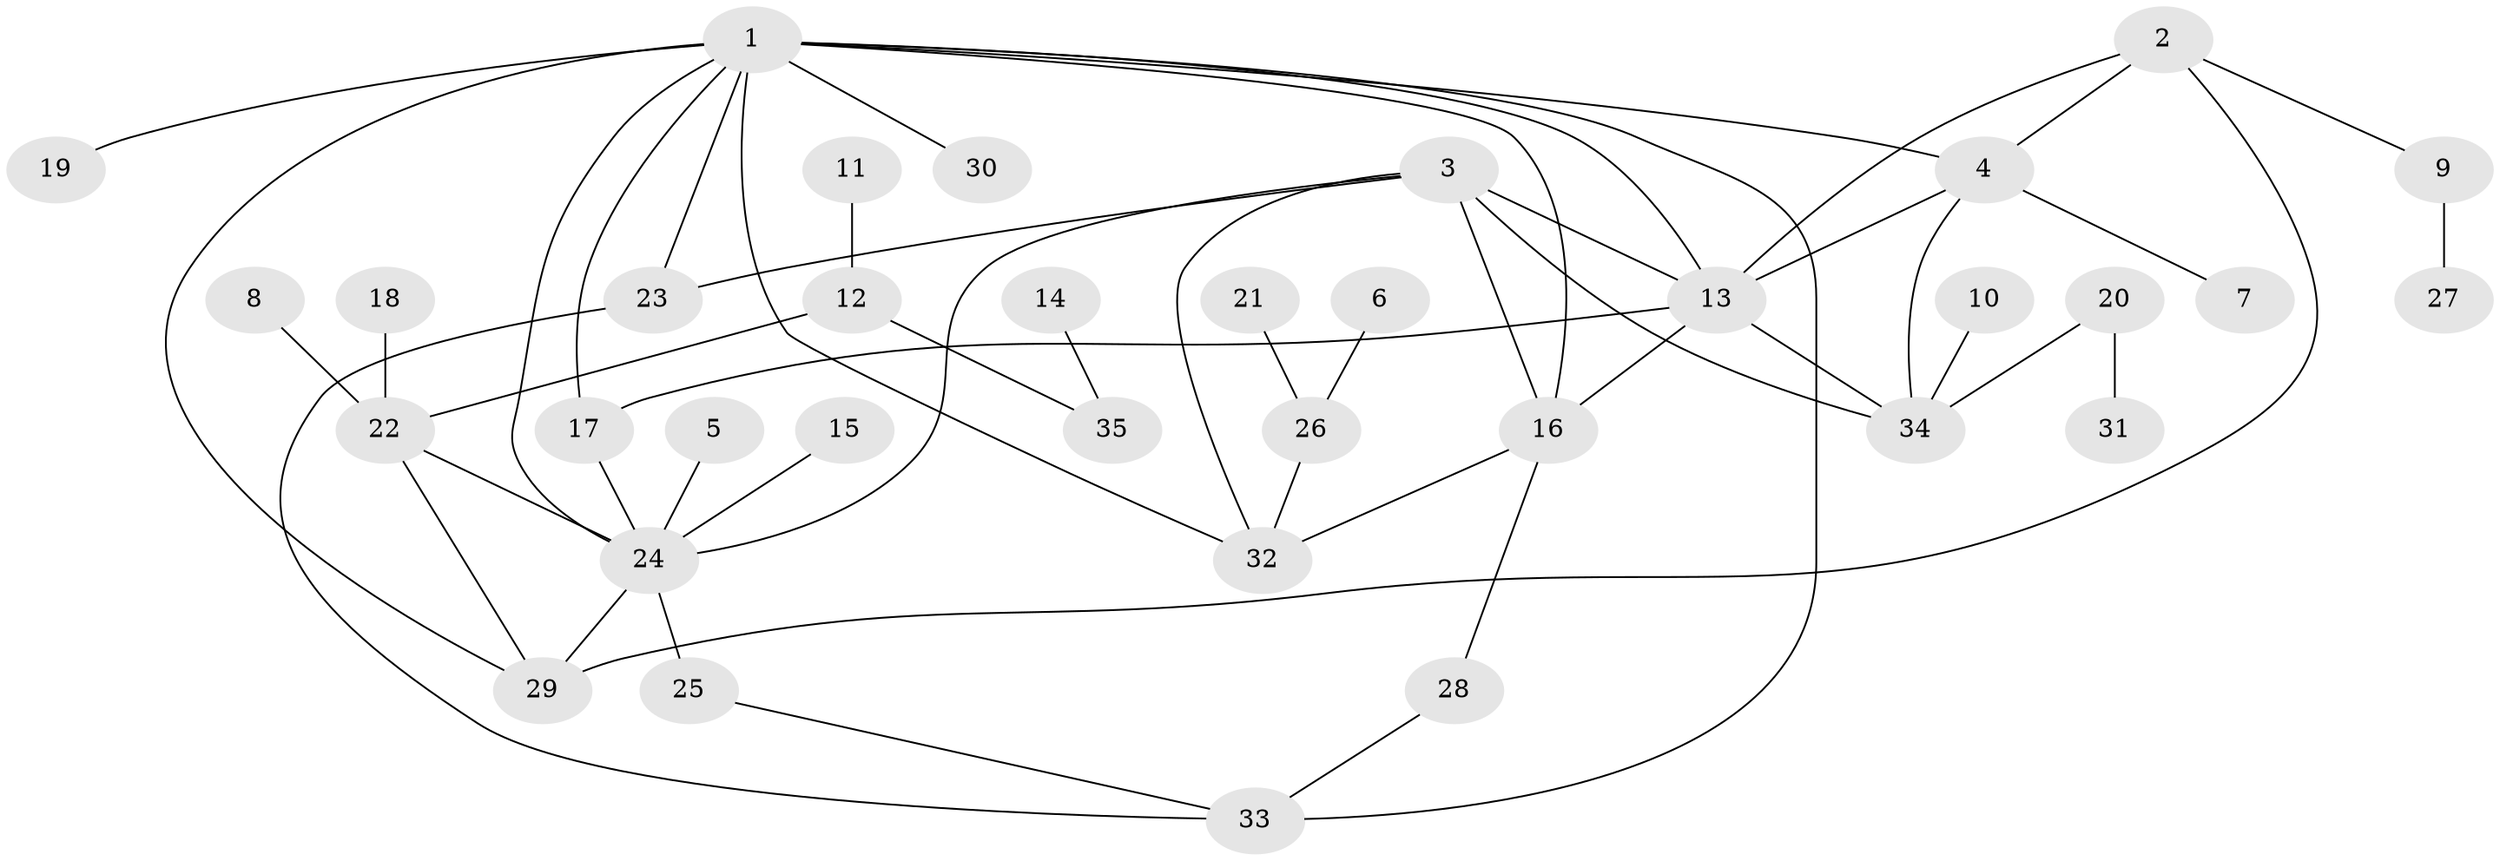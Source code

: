 // original degree distribution, {10: 0.014285714285714285, 7: 0.02857142857142857, 5: 0.08571428571428572, 6: 0.014285714285714285, 4: 0.08571428571428572, 9: 0.014285714285714285, 8: 0.014285714285714285, 2: 0.15714285714285714, 1: 0.5, 3: 0.08571428571428572}
// Generated by graph-tools (version 1.1) at 2025/02/03/09/25 03:02:32]
// undirected, 35 vertices, 52 edges
graph export_dot {
graph [start="1"]
  node [color=gray90,style=filled];
  1;
  2;
  3;
  4;
  5;
  6;
  7;
  8;
  9;
  10;
  11;
  12;
  13;
  14;
  15;
  16;
  17;
  18;
  19;
  20;
  21;
  22;
  23;
  24;
  25;
  26;
  27;
  28;
  29;
  30;
  31;
  32;
  33;
  34;
  35;
  1 -- 4 [weight=1.0];
  1 -- 13 [weight=1.0];
  1 -- 16 [weight=1.0];
  1 -- 17 [weight=1.0];
  1 -- 19 [weight=1.0];
  1 -- 23 [weight=1.0];
  1 -- 24 [weight=1.0];
  1 -- 29 [weight=1.0];
  1 -- 30 [weight=1.0];
  1 -- 32 [weight=1.0];
  1 -- 33 [weight=1.0];
  2 -- 4 [weight=1.0];
  2 -- 9 [weight=1.0];
  2 -- 13 [weight=1.0];
  2 -- 29 [weight=1.0];
  3 -- 13 [weight=1.0];
  3 -- 16 [weight=1.0];
  3 -- 23 [weight=1.0];
  3 -- 24 [weight=1.0];
  3 -- 32 [weight=1.0];
  3 -- 34 [weight=2.0];
  4 -- 7 [weight=1.0];
  4 -- 13 [weight=1.0];
  4 -- 34 [weight=1.0];
  5 -- 24 [weight=1.0];
  6 -- 26 [weight=1.0];
  8 -- 22 [weight=1.0];
  9 -- 27 [weight=1.0];
  10 -- 34 [weight=1.0];
  11 -- 12 [weight=1.0];
  12 -- 22 [weight=1.0];
  12 -- 35 [weight=1.0];
  13 -- 16 [weight=1.0];
  13 -- 17 [weight=1.0];
  13 -- 34 [weight=1.0];
  14 -- 35 [weight=1.0];
  15 -- 24 [weight=1.0];
  16 -- 28 [weight=1.0];
  16 -- 32 [weight=1.0];
  17 -- 24 [weight=1.0];
  18 -- 22 [weight=1.0];
  20 -- 31 [weight=1.0];
  20 -- 34 [weight=1.0];
  21 -- 26 [weight=1.0];
  22 -- 24 [weight=1.0];
  22 -- 29 [weight=1.0];
  23 -- 33 [weight=1.0];
  24 -- 25 [weight=1.0];
  24 -- 29 [weight=1.0];
  25 -- 33 [weight=1.0];
  26 -- 32 [weight=1.0];
  28 -- 33 [weight=1.0];
}
